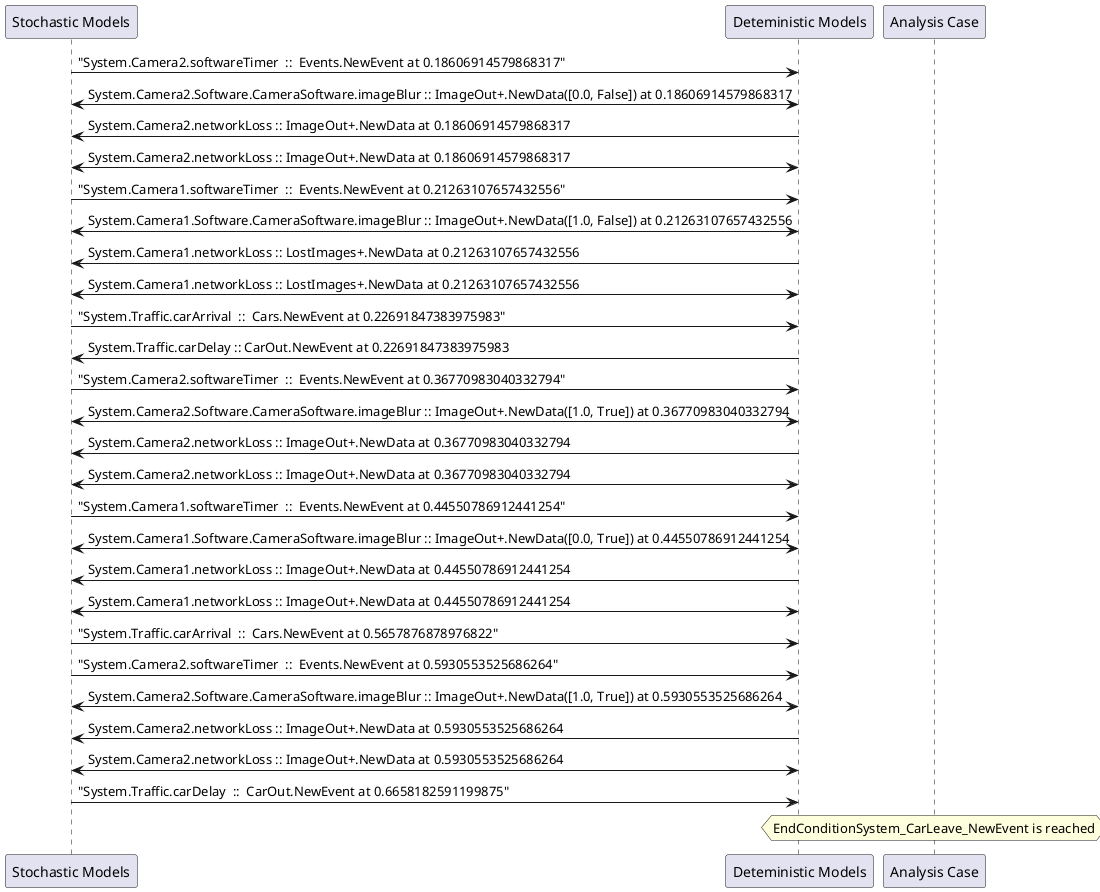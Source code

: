 
	@startuml
	participant "Stochastic Models" as stochmodel
	participant "Deteministic Models" as detmodel
	participant "Analysis Case" as analysis
	{38210_stop} stochmodel -> detmodel : "System.Camera2.softwareTimer  ::  Events.NewEvent at 0.18606914579868317"
detmodel <-> stochmodel : System.Camera2.Software.CameraSoftware.imageBlur :: ImageOut+.NewData([0.0, False]) at 0.18606914579868317
detmodel -> stochmodel : System.Camera2.networkLoss :: ImageOut+.NewData at 0.18606914579868317
detmodel <-> stochmodel : System.Camera2.networkLoss :: ImageOut+.NewData at 0.18606914579868317
{38195_stop} stochmodel -> detmodel : "System.Camera1.softwareTimer  ::  Events.NewEvent at 0.21263107657432556"
detmodel <-> stochmodel : System.Camera1.Software.CameraSoftware.imageBlur :: ImageOut+.NewData([1.0, False]) at 0.21263107657432556
detmodel -> stochmodel : System.Camera1.networkLoss :: LostImages+.NewData at 0.21263107657432556
detmodel <-> stochmodel : System.Camera1.networkLoss :: LostImages+.NewData at 0.21263107657432556
{38225_stop} stochmodel -> detmodel : "System.Traffic.carArrival  ::  Cars.NewEvent at 0.22691847383975983"
{38238_start} detmodel -> stochmodel : System.Traffic.carDelay :: CarOut.NewEvent at 0.22691847383975983
{38211_stop} stochmodel -> detmodel : "System.Camera2.softwareTimer  ::  Events.NewEvent at 0.36770983040332794"
detmodel <-> stochmodel : System.Camera2.Software.CameraSoftware.imageBlur :: ImageOut+.NewData([1.0, True]) at 0.36770983040332794
detmodel -> stochmodel : System.Camera2.networkLoss :: ImageOut+.NewData at 0.36770983040332794
detmodel <-> stochmodel : System.Camera2.networkLoss :: ImageOut+.NewData at 0.36770983040332794
{38196_stop} stochmodel -> detmodel : "System.Camera1.softwareTimer  ::  Events.NewEvent at 0.44550786912441254"
detmodel <-> stochmodel : System.Camera1.Software.CameraSoftware.imageBlur :: ImageOut+.NewData([0.0, True]) at 0.44550786912441254
detmodel -> stochmodel : System.Camera1.networkLoss :: ImageOut+.NewData at 0.44550786912441254
detmodel <-> stochmodel : System.Camera1.networkLoss :: ImageOut+.NewData at 0.44550786912441254
{38226_stop} stochmodel -> detmodel : "System.Traffic.carArrival  ::  Cars.NewEvent at 0.5657876878976822"
{38212_stop} stochmodel -> detmodel : "System.Camera2.softwareTimer  ::  Events.NewEvent at 0.5930553525686264"
detmodel <-> stochmodel : System.Camera2.Software.CameraSoftware.imageBlur :: ImageOut+.NewData([1.0, True]) at 0.5930553525686264
detmodel -> stochmodel : System.Camera2.networkLoss :: ImageOut+.NewData at 0.5930553525686264
detmodel <-> stochmodel : System.Camera2.networkLoss :: ImageOut+.NewData at 0.5930553525686264
{38238_stop} stochmodel -> detmodel : "System.Traffic.carDelay  ::  CarOut.NewEvent at 0.6658182591199875"
{38238_start} <-> {38238_stop} : delay
hnote over analysis 
EndConditionSystem_CarLeave_NewEvent is reached
endnote
@enduml
